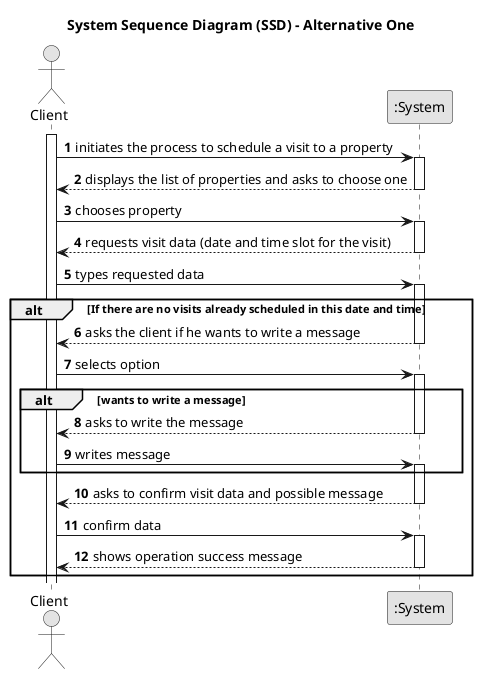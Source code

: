 @startuml
skinparam monochrome true
skinparam packageStyle rectangle
skinparam shadowing false

title System Sequence Diagram (SSD) - Alternative One

autonumber

actor "Client" as Employee
participant ":System" as System

activate Employee

    Employee -> System : initiates the process to schedule a visit to a property
    activate System

        System --> Employee : displays the list of properties and asks to choose one
    deactivate System

    Employee -> System : chooses property
    activate System

        System --> Employee : requests visit data (date and time slot for the visit)
    deactivate System

    Employee -> System : types requested data
    activate System

alt If there are no visits already scheduled in this date and time

        System --> Employee : asks the client if he wants to write a message
    deactivate System

    Employee -> System :selects option
    activate System

alt wants to write a message

        System --> Employee : asks to write the message
    deactivate System

    Employee -> System : writes message
        activate System

end alt

    System --> Employee : asks to confirm visit data and possible message
        deactivate System

    Employee -> System : confirm data
        activate System

    System --> Employee : shows operation success message
        deactivate System

end alt

@enduml